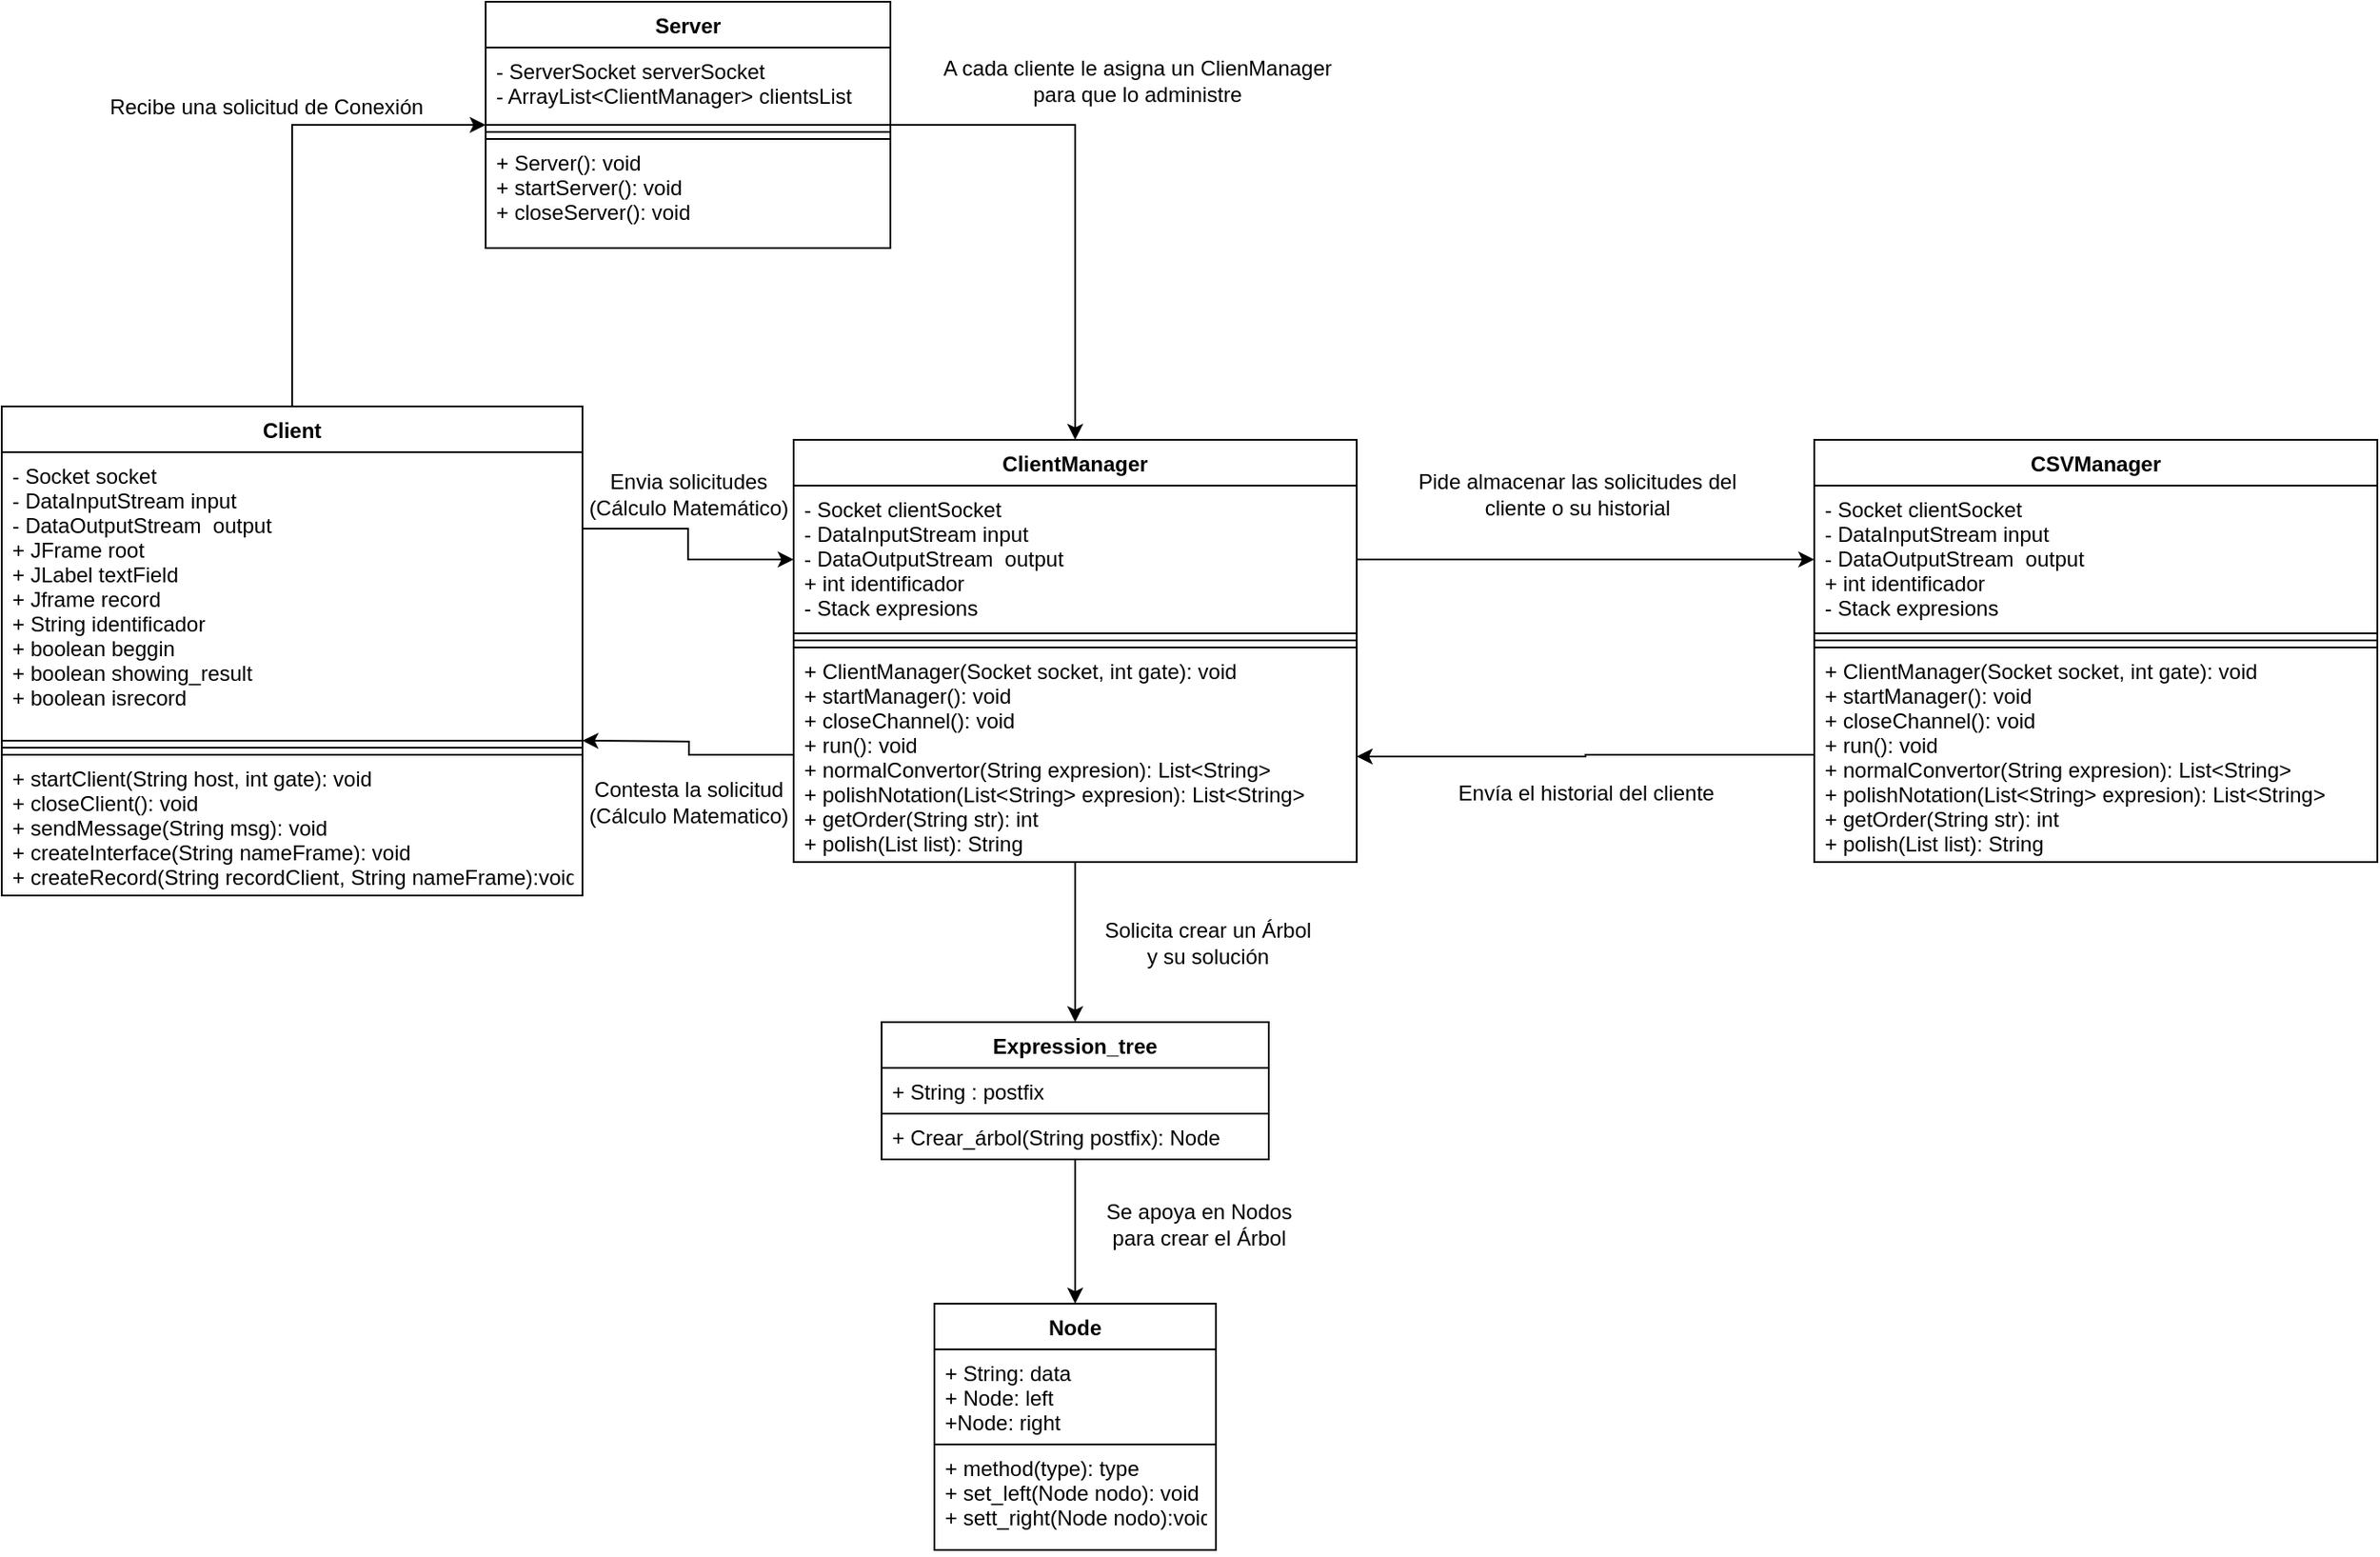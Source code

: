 <mxfile version="15.6.8" type="onedrive"><diagram id="nEx--UYVgbSAvsFg95oE" name="Page-1"><mxGraphModel dx="1907" dy="2363" grid="1" gridSize="10" guides="1" tooltips="1" connect="1" arrows="1" fold="1" page="1" pageScale="1" pageWidth="827" pageHeight="1169" math="0" shadow="0"><root><mxCell id="0"/><mxCell id="1" parent="0"/><mxCell id="7zCApSuqMhU8I_25LISZ-11" style="edgeStyle=orthogonalEdgeStyle;rounded=0;orthogonalLoop=1;jettySize=auto;html=1;exitX=1;exitY=0.5;exitDx=0;exitDy=0;entryX=0.5;entryY=0;entryDx=0;entryDy=0;" edge="1" parent="1" source="etUnX1Ghb0rkaaxVV59l-1" target="7zCApSuqMhU8I_25LISZ-5"><mxGeometry relative="1" as="geometry"/></mxCell><mxCell id="etUnX1Ghb0rkaaxVV59l-1" value="Server" style="swimlane;fontStyle=1;align=center;verticalAlign=top;childLayout=stackLayout;horizontal=1;startSize=26;horizontalStack=0;resizeParent=1;resizeParentMax=0;resizeLast=0;collapsible=1;marginBottom=0;fillColor=default;strokeColor=default;fontColor=default;" parent="1" vertex="1"><mxGeometry x="85" y="-560" width="230" height="140" as="geometry"/></mxCell><mxCell id="etUnX1Ghb0rkaaxVV59l-2" value="- ServerSocket serverSocket&#xA;- ArrayList&lt;ClientManager&gt; clientsList&#xA;&#xA;&#xA;&#xA;&#xA;&#xA;&#xA;" style="text;strokeColor=default;fillColor=default;align=left;verticalAlign=top;spacingLeft=4;spacingRight=4;overflow=hidden;rotatable=0;points=[[0,0.5],[1,0.5]];portConstraint=eastwest;fontColor=default;" parent="etUnX1Ghb0rkaaxVV59l-1" vertex="1"><mxGeometry y="26" width="230" height="44" as="geometry"/></mxCell><mxCell id="etUnX1Ghb0rkaaxVV59l-3" value="" style="line;strokeWidth=1;fillColor=default;align=left;verticalAlign=middle;spacingTop=-1;spacingLeft=3;spacingRight=3;rotatable=0;labelPosition=right;points=[];portConstraint=eastwest;strokeColor=default;fontColor=default;" parent="etUnX1Ghb0rkaaxVV59l-1" vertex="1"><mxGeometry y="70" width="230" height="8" as="geometry"/></mxCell><mxCell id="etUnX1Ghb0rkaaxVV59l-4" value="+ Server(): void&#xA;+ startServer(): void&#xA;+ closeServer(): void" style="text;strokeColor=default;fillColor=default;align=left;verticalAlign=top;spacingLeft=4;spacingRight=4;overflow=hidden;rotatable=0;points=[[0,0.5],[1,0.5]];portConstraint=eastwest;fontColor=default;" parent="etUnX1Ghb0rkaaxVV59l-1" vertex="1"><mxGeometry y="78" width="230" height="62" as="geometry"/></mxCell><mxCell id="7zCApSuqMhU8I_25LISZ-18" style="edgeStyle=orthogonalEdgeStyle;rounded=0;orthogonalLoop=1;jettySize=auto;html=1;exitX=0.5;exitY=1;exitDx=0;exitDy=0;entryX=0.5;entryY=0;entryDx=0;entryDy=0;" edge="1" parent="1" source="etUnX1Ghb0rkaaxVV59l-5" target="etUnX1Ghb0rkaaxVV59l-11"><mxGeometry relative="1" as="geometry"/></mxCell><mxCell id="etUnX1Ghb0rkaaxVV59l-5" value="Expression_tree" style="swimlane;fontStyle=1;align=center;verticalAlign=top;childLayout=stackLayout;horizontal=1;startSize=26;horizontalStack=0;resizeParent=1;resizeParentMax=0;resizeLast=0;collapsible=1;marginBottom=0;fontColor=default;strokeColor=default;fillColor=default;" parent="1" vertex="1"><mxGeometry x="310" y="20" width="220" height="78" as="geometry"/></mxCell><mxCell id="etUnX1Ghb0rkaaxVV59l-6" value="+ String : postfix  &#xA;" style="text;strokeColor=default;fillColor=default;align=left;verticalAlign=top;spacingLeft=4;spacingRight=4;overflow=hidden;rotatable=0;points=[[0,0.5],[1,0.5]];portConstraint=eastwest;fontColor=default;" parent="etUnX1Ghb0rkaaxVV59l-5" vertex="1"><mxGeometry y="26" width="220" height="26" as="geometry"/></mxCell><mxCell id="etUnX1Ghb0rkaaxVV59l-7" value="+ Crear_árbol(String postfix): Node" style="text;strokeColor=default;fillColor=default;align=left;verticalAlign=top;spacingLeft=4;spacingRight=4;overflow=hidden;rotatable=0;points=[[0,0.5],[1,0.5]];portConstraint=eastwest;fontColor=default;" parent="etUnX1Ghb0rkaaxVV59l-5" vertex="1"><mxGeometry y="52" width="220" height="26" as="geometry"/></mxCell><mxCell id="etUnX1Ghb0rkaaxVV59l-11" value="Node" style="swimlane;fontStyle=1;align=center;verticalAlign=top;childLayout=stackLayout;horizontal=1;startSize=26;horizontalStack=0;resizeParent=1;resizeParentMax=0;resizeLast=0;collapsible=1;marginBottom=0;labelBackgroundColor=default;fontColor=default;strokeColor=default;fillColor=default;" parent="1" vertex="1"><mxGeometry x="340" y="180" width="160" height="140" as="geometry"/></mxCell><mxCell id="etUnX1Ghb0rkaaxVV59l-12" value="+ String: data&#xA;+ Node: left&#xA;+Node: right" style="text;strokeColor=default;fillColor=default;align=left;verticalAlign=top;spacingLeft=4;spacingRight=4;overflow=hidden;rotatable=0;points=[[0,0.5],[1,0.5]];portConstraint=eastwest;labelBackgroundColor=default;fontColor=default;" parent="etUnX1Ghb0rkaaxVV59l-11" vertex="1"><mxGeometry y="26" width="160" height="54" as="geometry"/></mxCell><mxCell id="etUnX1Ghb0rkaaxVV59l-13" value="+ method(type): type&#xA;+ set_left(Node nodo): void&#xA;+ sett_right(Node nodo):void" style="text;strokeColor=default;fillColor=default;align=left;verticalAlign=top;spacingLeft=4;spacingRight=4;overflow=hidden;rotatable=0;points=[[0,0.5],[1,0.5]];portConstraint=eastwest;labelBackgroundColor=default;fontColor=default;" parent="etUnX1Ghb0rkaaxVV59l-11" vertex="1"><mxGeometry y="80" width="160" height="60" as="geometry"/></mxCell><mxCell id="7zCApSuqMhU8I_25LISZ-9" style="edgeStyle=orthogonalEdgeStyle;rounded=0;orthogonalLoop=1;jettySize=auto;html=1;exitX=0.5;exitY=0;exitDx=0;exitDy=0;entryX=0;entryY=0.5;entryDx=0;entryDy=0;" edge="1" parent="1" source="7zCApSuqMhU8I_25LISZ-1" target="etUnX1Ghb0rkaaxVV59l-1"><mxGeometry relative="1" as="geometry"/></mxCell><mxCell id="7zCApSuqMhU8I_25LISZ-13" style="edgeStyle=orthogonalEdgeStyle;rounded=0;orthogonalLoop=1;jettySize=auto;html=1;exitX=1;exitY=0.25;exitDx=0;exitDy=0;entryX=0;entryY=0.5;entryDx=0;entryDy=0;" edge="1" parent="1" source="7zCApSuqMhU8I_25LISZ-1" target="7zCApSuqMhU8I_25LISZ-6"><mxGeometry relative="1" as="geometry"/></mxCell><mxCell id="7zCApSuqMhU8I_25LISZ-1" value="Client" style="swimlane;fontStyle=1;align=center;verticalAlign=top;childLayout=stackLayout;horizontal=1;startSize=26;horizontalStack=0;resizeParent=1;resizeParentMax=0;resizeLast=0;collapsible=1;marginBottom=0;fillColor=default;strokeColor=default;fontColor=default;" vertex="1" parent="1"><mxGeometry x="-190" y="-330" width="330" height="278" as="geometry"/></mxCell><mxCell id="7zCApSuqMhU8I_25LISZ-2" value="- Socket socket&#xA;- DataInputStream input&#xA;- DataOutputStream  output&#xA;+ JFrame root&#xA;+ JLabel textField&#xA;+ Jframe record&#xA;+ String identificador&#xA;+ boolean beggin&#xA;+ boolean showing_result&#xA;+ boolean isrecord&#xA;&#xA;&#xA;&#xA;&#xA;&#xA;&#xA;&#xA;&#xA;&#xA;" style="text;strokeColor=default;fillColor=default;align=left;verticalAlign=top;spacingLeft=4;spacingRight=4;overflow=hidden;rotatable=0;points=[[0,0.5],[1,0.5]];portConstraint=eastwest;fontColor=default;" vertex="1" parent="7zCApSuqMhU8I_25LISZ-1"><mxGeometry y="26" width="330" height="164" as="geometry"/></mxCell><mxCell id="7zCApSuqMhU8I_25LISZ-3" value="" style="line;strokeWidth=1;fillColor=default;align=left;verticalAlign=middle;spacingTop=-1;spacingLeft=3;spacingRight=3;rotatable=0;labelPosition=right;points=[];portConstraint=eastwest;strokeColor=default;fontColor=default;" vertex="1" parent="7zCApSuqMhU8I_25LISZ-1"><mxGeometry y="190" width="330" height="8" as="geometry"/></mxCell><mxCell id="7zCApSuqMhU8I_25LISZ-4" value="+ startClient(String host, int gate): void&#xA;+ closeClient(): void&#xA;+ sendMessage(String msg): void&#xA;+ createInterface(String nameFrame): void&#xA;+ createRecord(String recordClient, String nameFrame):void&#xA;" style="text;strokeColor=default;fillColor=default;align=left;verticalAlign=top;spacingLeft=4;spacingRight=4;overflow=hidden;rotatable=0;points=[[0,0.5],[1,0.5]];portConstraint=eastwest;fontColor=default;" vertex="1" parent="7zCApSuqMhU8I_25LISZ-1"><mxGeometry y="198" width="330" height="80" as="geometry"/></mxCell><mxCell id="7zCApSuqMhU8I_25LISZ-19" style="edgeStyle=orthogonalEdgeStyle;rounded=0;orthogonalLoop=1;jettySize=auto;html=1;exitX=0.5;exitY=1;exitDx=0;exitDy=0;entryX=0.5;entryY=0;entryDx=0;entryDy=0;" edge="1" parent="1" source="7zCApSuqMhU8I_25LISZ-5" target="etUnX1Ghb0rkaaxVV59l-5"><mxGeometry relative="1" as="geometry"/></mxCell><mxCell id="7zCApSuqMhU8I_25LISZ-5" value="ClientManager" style="swimlane;fontStyle=1;align=center;verticalAlign=top;childLayout=stackLayout;horizontal=1;startSize=26;horizontalStack=0;resizeParent=1;resizeParentMax=0;resizeLast=0;collapsible=1;marginBottom=0;fillColor=default;strokeColor=default;fontColor=default;" vertex="1" parent="1"><mxGeometry x="260" y="-311" width="320" height="240" as="geometry"/></mxCell><mxCell id="7zCApSuqMhU8I_25LISZ-6" value="- Socket clientSocket&#xA;- DataInputStream input&#xA;- DataOutputStream  output&#xA;+ int identificador&#xA;- Stack expresions&#xA;&#xA;&#xA;&#xA;&#xA;&#xA;&#xA;&#xA;&#xA;&#xA;" style="text;strokeColor=default;fillColor=default;align=left;verticalAlign=top;spacingLeft=4;spacingRight=4;overflow=hidden;rotatable=0;points=[[0,0.5],[1,0.5]];portConstraint=eastwest;fontColor=default;" vertex="1" parent="7zCApSuqMhU8I_25LISZ-5"><mxGeometry y="26" width="320" height="84" as="geometry"/></mxCell><mxCell id="7zCApSuqMhU8I_25LISZ-7" value="" style="line;strokeWidth=1;fillColor=default;align=left;verticalAlign=middle;spacingTop=-1;spacingLeft=3;spacingRight=3;rotatable=0;labelPosition=right;points=[];portConstraint=eastwest;strokeColor=default;fontColor=default;" vertex="1" parent="7zCApSuqMhU8I_25LISZ-5"><mxGeometry y="110" width="320" height="8" as="geometry"/></mxCell><mxCell id="7zCApSuqMhU8I_25LISZ-8" value="+ ClientManager(Socket socket, int gate): void&#xA;+ startManager(): void&#xA;+ closeChannel(): void&#xA;+ run(): void&#xA;+ normalConvertor(String expresion): List&lt;String&gt;&#xA;+ polishNotation(List&lt;String&gt; expresion): List&lt;String&gt;&#xA;+ getOrder(String str): int&#xA;+ polish(List list): String&#xA;&#xA;" style="text;strokeColor=default;fillColor=default;align=left;verticalAlign=top;spacingLeft=4;spacingRight=4;overflow=hidden;rotatable=0;points=[[0,0.5],[1,0.5]];portConstraint=eastwest;fontColor=default;" vertex="1" parent="7zCApSuqMhU8I_25LISZ-5"><mxGeometry y="118" width="320" height="122" as="geometry"/></mxCell><mxCell id="7zCApSuqMhU8I_25LISZ-10" value="Recibe una solicitud de Conexión" style="text;html=1;align=center;verticalAlign=middle;resizable=0;points=[];autosize=1;strokeColor=none;fillColor=none;" vertex="1" parent="1"><mxGeometry x="-135" y="-510" width="190" height="20" as="geometry"/></mxCell><mxCell id="7zCApSuqMhU8I_25LISZ-12" value="&lt;div&gt;A cada cliente le asigna un ClienManager &lt;br&gt;&lt;/div&gt;&lt;div&gt;para que lo administre&lt;/div&gt;" style="text;html=1;align=center;verticalAlign=middle;resizable=0;points=[];autosize=1;strokeColor=none;fillColor=none;" vertex="1" parent="1"><mxGeometry x="340" y="-530" width="230" height="30" as="geometry"/></mxCell><mxCell id="7zCApSuqMhU8I_25LISZ-14" value="&lt;div&gt;Envia solicitudes&lt;/div&gt;&lt;div&gt;(Cálculo Matemático)&lt;br&gt;&lt;/div&gt;" style="text;html=1;align=center;verticalAlign=middle;resizable=0;points=[];autosize=1;strokeColor=none;fillColor=none;" vertex="1" parent="1"><mxGeometry x="135" y="-295" width="130" height="30" as="geometry"/></mxCell><mxCell id="7zCApSuqMhU8I_25LISZ-16" style="edgeStyle=orthogonalEdgeStyle;rounded=0;orthogonalLoop=1;jettySize=auto;html=1;exitX=0;exitY=0.5;exitDx=0;exitDy=0;" edge="1" parent="1" source="7zCApSuqMhU8I_25LISZ-8"><mxGeometry relative="1" as="geometry"><mxPoint x="140" y="-140" as="targetPoint"/></mxGeometry></mxCell><mxCell id="7zCApSuqMhU8I_25LISZ-17" value="&lt;div&gt;Contesta la solicitud&lt;/div&gt;&lt;div&gt;(Cálculo Matematico)&lt;br&gt;&lt;/div&gt;" style="text;html=1;align=center;verticalAlign=middle;resizable=0;points=[];autosize=1;strokeColor=none;fillColor=none;" vertex="1" parent="1"><mxGeometry x="135" y="-120" width="130" height="30" as="geometry"/></mxCell><mxCell id="7zCApSuqMhU8I_25LISZ-20" value="&lt;div&gt;Solicita crear un Árbol&lt;/div&gt;&lt;div&gt;y su solución&lt;br&gt;&lt;/div&gt;" style="text;html=1;align=center;verticalAlign=middle;resizable=0;points=[];autosize=1;strokeColor=none;fillColor=none;" vertex="1" parent="1"><mxGeometry x="430" y="-40" width="130" height="30" as="geometry"/></mxCell><mxCell id="7zCApSuqMhU8I_25LISZ-21" value="&lt;div&gt;Se apoya en Nodos&lt;/div&gt;&lt;div&gt;para crear el Árbol&lt;br&gt;&lt;/div&gt;" style="text;html=1;align=center;verticalAlign=middle;resizable=0;points=[];autosize=1;strokeColor=none;fillColor=none;" vertex="1" parent="1"><mxGeometry x="430" y="120" width="120" height="30" as="geometry"/></mxCell><mxCell id="7zCApSuqMhU8I_25LISZ-22" value="CSVManager" style="swimlane;fontStyle=1;align=center;verticalAlign=top;childLayout=stackLayout;horizontal=1;startSize=26;horizontalStack=0;resizeParent=1;resizeParentMax=0;resizeLast=0;collapsible=1;marginBottom=0;fillColor=default;strokeColor=default;fontColor=default;" vertex="1" parent="1"><mxGeometry x="840" y="-311" width="320" height="240" as="geometry"/></mxCell><mxCell id="7zCApSuqMhU8I_25LISZ-23" value="- Socket clientSocket&#xA;- DataInputStream input&#xA;- DataOutputStream  output&#xA;+ int identificador&#xA;- Stack expresions&#xA;&#xA;&#xA;&#xA;&#xA;&#xA;&#xA;&#xA;&#xA;&#xA;" style="text;strokeColor=default;fillColor=default;align=left;verticalAlign=top;spacingLeft=4;spacingRight=4;overflow=hidden;rotatable=0;points=[[0,0.5],[1,0.5]];portConstraint=eastwest;fontColor=default;" vertex="1" parent="7zCApSuqMhU8I_25LISZ-22"><mxGeometry y="26" width="320" height="84" as="geometry"/></mxCell><mxCell id="7zCApSuqMhU8I_25LISZ-24" value="" style="line;strokeWidth=1;fillColor=default;align=left;verticalAlign=middle;spacingTop=-1;spacingLeft=3;spacingRight=3;rotatable=0;labelPosition=right;points=[];portConstraint=eastwest;strokeColor=default;fontColor=default;" vertex="1" parent="7zCApSuqMhU8I_25LISZ-22"><mxGeometry y="110" width="320" height="8" as="geometry"/></mxCell><mxCell id="7zCApSuqMhU8I_25LISZ-25" value="+ ClientManager(Socket socket, int gate): void&#xA;+ startManager(): void&#xA;+ closeChannel(): void&#xA;+ run(): void&#xA;+ normalConvertor(String expresion): List&lt;String&gt;&#xA;+ polishNotation(List&lt;String&gt; expresion): List&lt;String&gt;&#xA;+ getOrder(String str): int&#xA;+ polish(List list): String&#xA;&#xA;" style="text;strokeColor=default;fillColor=default;align=left;verticalAlign=top;spacingLeft=4;spacingRight=4;overflow=hidden;rotatable=0;points=[[0,0.5],[1,0.5]];portConstraint=eastwest;fontColor=default;" vertex="1" parent="7zCApSuqMhU8I_25LISZ-22"><mxGeometry y="118" width="320" height="122" as="geometry"/></mxCell><mxCell id="7zCApSuqMhU8I_25LISZ-26" style="edgeStyle=orthogonalEdgeStyle;rounded=0;orthogonalLoop=1;jettySize=auto;html=1;exitX=1;exitY=0.5;exitDx=0;exitDy=0;entryX=0;entryY=0.5;entryDx=0;entryDy=0;" edge="1" parent="1" source="7zCApSuqMhU8I_25LISZ-6" target="7zCApSuqMhU8I_25LISZ-23"><mxGeometry relative="1" as="geometry"/></mxCell><mxCell id="7zCApSuqMhU8I_25LISZ-27" value="&lt;div&gt;Pide almacenar las solicitudes del &lt;br&gt;&lt;/div&gt;&lt;div&gt;cliente o su historial&lt;br&gt;&lt;/div&gt;" style="text;html=1;align=center;verticalAlign=middle;resizable=0;points=[];autosize=1;strokeColor=none;fillColor=none;" vertex="1" parent="1"><mxGeometry x="610" y="-295" width="190" height="30" as="geometry"/></mxCell><mxCell id="7zCApSuqMhU8I_25LISZ-28" style="edgeStyle=orthogonalEdgeStyle;rounded=0;orthogonalLoop=1;jettySize=auto;html=1;exitX=0;exitY=0.5;exitDx=0;exitDy=0;entryX=1;entryY=0.75;entryDx=0;entryDy=0;" edge="1" parent="1" source="7zCApSuqMhU8I_25LISZ-25" target="7zCApSuqMhU8I_25LISZ-5"><mxGeometry relative="1" as="geometry"/></mxCell><mxCell id="7zCApSuqMhU8I_25LISZ-29" value="Envía el historial del cliente" style="text;html=1;align=center;verticalAlign=middle;resizable=0;points=[];autosize=1;strokeColor=none;fillColor=none;" vertex="1" parent="1"><mxGeometry x="630" y="-120" width="160" height="20" as="geometry"/></mxCell></root></mxGraphModel></diagram></mxfile>